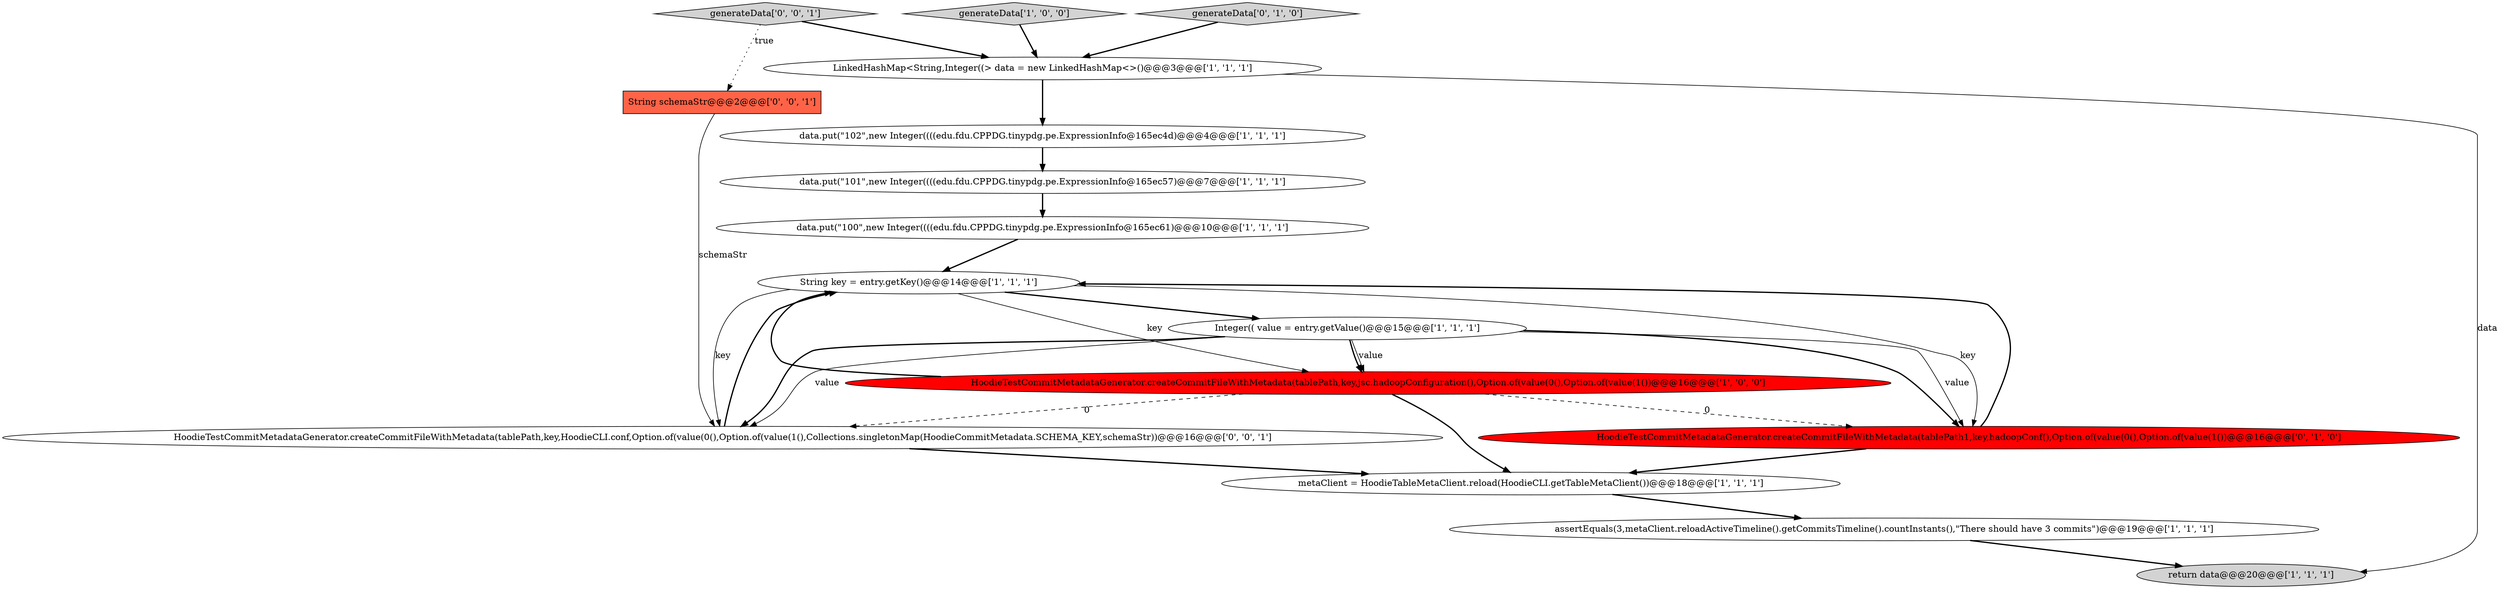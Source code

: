 digraph {
4 [style = filled, label = "LinkedHashMap<String,Integer((> data = new LinkedHashMap<>()@@@3@@@['1', '1', '1']", fillcolor = white, shape = ellipse image = "AAA0AAABBB1BBB"];
10 [style = filled, label = "HoodieTestCommitMetadataGenerator.createCommitFileWithMetadata(tablePath,key,jsc.hadoopConfiguration(),Option.of(value(0(),Option.of(value(1())@@@16@@@['1', '0', '0']", fillcolor = red, shape = ellipse image = "AAA1AAABBB1BBB"];
9 [style = filled, label = "return data@@@20@@@['1', '1', '1']", fillcolor = lightgray, shape = ellipse image = "AAA0AAABBB1BBB"];
5 [style = filled, label = "String key = entry.getKey()@@@14@@@['1', '1', '1']", fillcolor = white, shape = ellipse image = "AAA0AAABBB1BBB"];
12 [style = filled, label = "HoodieTestCommitMetadataGenerator.createCommitFileWithMetadata(tablePath1,key,hadoopConf(),Option.of(value(0(),Option.of(value(1())@@@16@@@['0', '1', '0']", fillcolor = red, shape = ellipse image = "AAA1AAABBB2BBB"];
8 [style = filled, label = "data.put(\"101\",new Integer((((edu.fdu.CPPDG.tinypdg.pe.ExpressionInfo@165ec57)@@@7@@@['1', '1', '1']", fillcolor = white, shape = ellipse image = "AAA0AAABBB1BBB"];
7 [style = filled, label = "data.put(\"102\",new Integer((((edu.fdu.CPPDG.tinypdg.pe.ExpressionInfo@165ec4d)@@@4@@@['1', '1', '1']", fillcolor = white, shape = ellipse image = "AAA0AAABBB1BBB"];
6 [style = filled, label = "Integer(( value = entry.getValue()@@@15@@@['1', '1', '1']", fillcolor = white, shape = ellipse image = "AAA0AAABBB1BBB"];
0 [style = filled, label = "data.put(\"100\",new Integer((((edu.fdu.CPPDG.tinypdg.pe.ExpressionInfo@165ec61)@@@10@@@['1', '1', '1']", fillcolor = white, shape = ellipse image = "AAA0AAABBB1BBB"];
13 [style = filled, label = "generateData['0', '0', '1']", fillcolor = lightgray, shape = diamond image = "AAA0AAABBB3BBB"];
14 [style = filled, label = "HoodieTestCommitMetadataGenerator.createCommitFileWithMetadata(tablePath,key,HoodieCLI.conf,Option.of(value(0(),Option.of(value(1(),Collections.singletonMap(HoodieCommitMetadata.SCHEMA_KEY,schemaStr))@@@16@@@['0', '0', '1']", fillcolor = white, shape = ellipse image = "AAA0AAABBB3BBB"];
3 [style = filled, label = "generateData['1', '0', '0']", fillcolor = lightgray, shape = diamond image = "AAA0AAABBB1BBB"];
11 [style = filled, label = "generateData['0', '1', '0']", fillcolor = lightgray, shape = diamond image = "AAA0AAABBB2BBB"];
15 [style = filled, label = "String schemaStr@@@2@@@['0', '0', '1']", fillcolor = tomato, shape = box image = "AAA0AAABBB3BBB"];
1 [style = filled, label = "assertEquals(3,metaClient.reloadActiveTimeline().getCommitsTimeline().countInstants(),\"There should have 3 commits\")@@@19@@@['1', '1', '1']", fillcolor = white, shape = ellipse image = "AAA0AAABBB1BBB"];
2 [style = filled, label = "metaClient = HoodieTableMetaClient.reload(HoodieCLI.getTableMetaClient())@@@18@@@['1', '1', '1']", fillcolor = white, shape = ellipse image = "AAA0AAABBB1BBB"];
12->5 [style = bold, label=""];
2->1 [style = bold, label=""];
11->4 [style = bold, label=""];
6->10 [style = solid, label="value"];
10->12 [style = dashed, label="0"];
4->9 [style = solid, label="data"];
7->8 [style = bold, label=""];
3->4 [style = bold, label=""];
4->7 [style = bold, label=""];
1->9 [style = bold, label=""];
8->0 [style = bold, label=""];
6->14 [style = bold, label=""];
12->2 [style = bold, label=""];
6->14 [style = solid, label="value"];
10->5 [style = bold, label=""];
5->6 [style = bold, label=""];
6->10 [style = bold, label=""];
15->14 [style = solid, label="schemaStr"];
10->2 [style = bold, label=""];
14->2 [style = bold, label=""];
5->12 [style = solid, label="key"];
6->12 [style = solid, label="value"];
5->14 [style = solid, label="key"];
13->15 [style = dotted, label="true"];
5->10 [style = solid, label="key"];
10->14 [style = dashed, label="0"];
0->5 [style = bold, label=""];
14->5 [style = bold, label=""];
13->4 [style = bold, label=""];
6->12 [style = bold, label=""];
}
